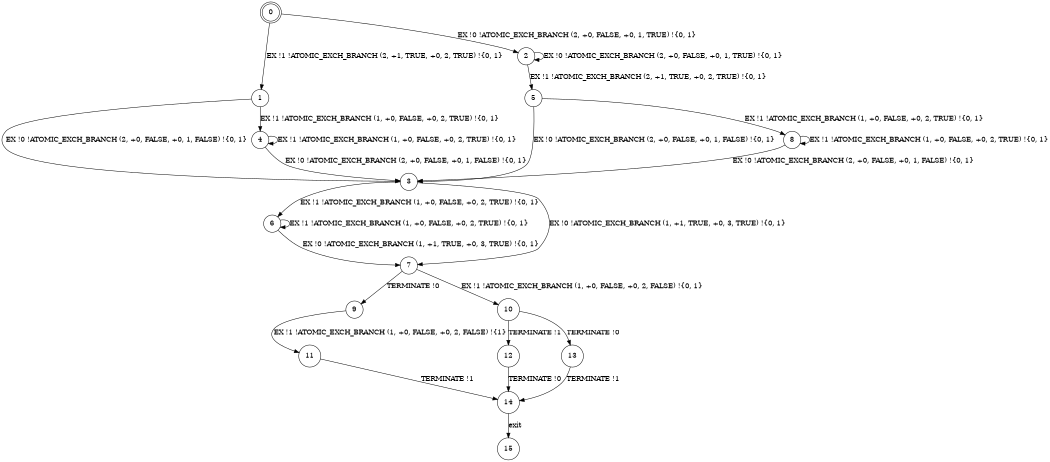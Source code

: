 digraph BCG {
size = "7, 10.5";
center = TRUE;
node [shape = circle];
0 [peripheries = 2];
0 -> 1 [label = "EX !1 !ATOMIC_EXCH_BRANCH (2, +1, TRUE, +0, 2, TRUE) !{0, 1}"];
0 -> 2 [label = "EX !0 !ATOMIC_EXCH_BRANCH (2, +0, FALSE, +0, 1, TRUE) !{0, 1}"];
1 -> 3 [label = "EX !0 !ATOMIC_EXCH_BRANCH (2, +0, FALSE, +0, 1, FALSE) !{0, 1}"];
1 -> 4 [label = "EX !1 !ATOMIC_EXCH_BRANCH (1, +0, FALSE, +0, 2, TRUE) !{0, 1}"];
2 -> 5 [label = "EX !1 !ATOMIC_EXCH_BRANCH (2, +1, TRUE, +0, 2, TRUE) !{0, 1}"];
2 -> 2 [label = "EX !0 !ATOMIC_EXCH_BRANCH (2, +0, FALSE, +0, 1, TRUE) !{0, 1}"];
3 -> 6 [label = "EX !1 !ATOMIC_EXCH_BRANCH (1, +0, FALSE, +0, 2, TRUE) !{0, 1}"];
3 -> 7 [label = "EX !0 !ATOMIC_EXCH_BRANCH (1, +1, TRUE, +0, 3, TRUE) !{0, 1}"];
4 -> 3 [label = "EX !0 !ATOMIC_EXCH_BRANCH (2, +0, FALSE, +0, 1, FALSE) !{0, 1}"];
4 -> 4 [label = "EX !1 !ATOMIC_EXCH_BRANCH (1, +0, FALSE, +0, 2, TRUE) !{0, 1}"];
5 -> 8 [label = "EX !1 !ATOMIC_EXCH_BRANCH (1, +0, FALSE, +0, 2, TRUE) !{0, 1}"];
5 -> 3 [label = "EX !0 !ATOMIC_EXCH_BRANCH (2, +0, FALSE, +0, 1, FALSE) !{0, 1}"];
6 -> 6 [label = "EX !1 !ATOMIC_EXCH_BRANCH (1, +0, FALSE, +0, 2, TRUE) !{0, 1}"];
6 -> 7 [label = "EX !0 !ATOMIC_EXCH_BRANCH (1, +1, TRUE, +0, 3, TRUE) !{0, 1}"];
7 -> 9 [label = "TERMINATE !0"];
7 -> 10 [label = "EX !1 !ATOMIC_EXCH_BRANCH (1, +0, FALSE, +0, 2, FALSE) !{0, 1}"];
8 -> 8 [label = "EX !1 !ATOMIC_EXCH_BRANCH (1, +0, FALSE, +0, 2, TRUE) !{0, 1}"];
8 -> 3 [label = "EX !0 !ATOMIC_EXCH_BRANCH (2, +0, FALSE, +0, 1, FALSE) !{0, 1}"];
9 -> 11 [label = "EX !1 !ATOMIC_EXCH_BRANCH (1, +0, FALSE, +0, 2, FALSE) !{1}"];
10 -> 12 [label = "TERMINATE !1"];
10 -> 13 [label = "TERMINATE !0"];
11 -> 14 [label = "TERMINATE !1"];
12 -> 14 [label = "TERMINATE !0"];
13 -> 14 [label = "TERMINATE !1"];
14 -> 15 [label = "exit"];
}
